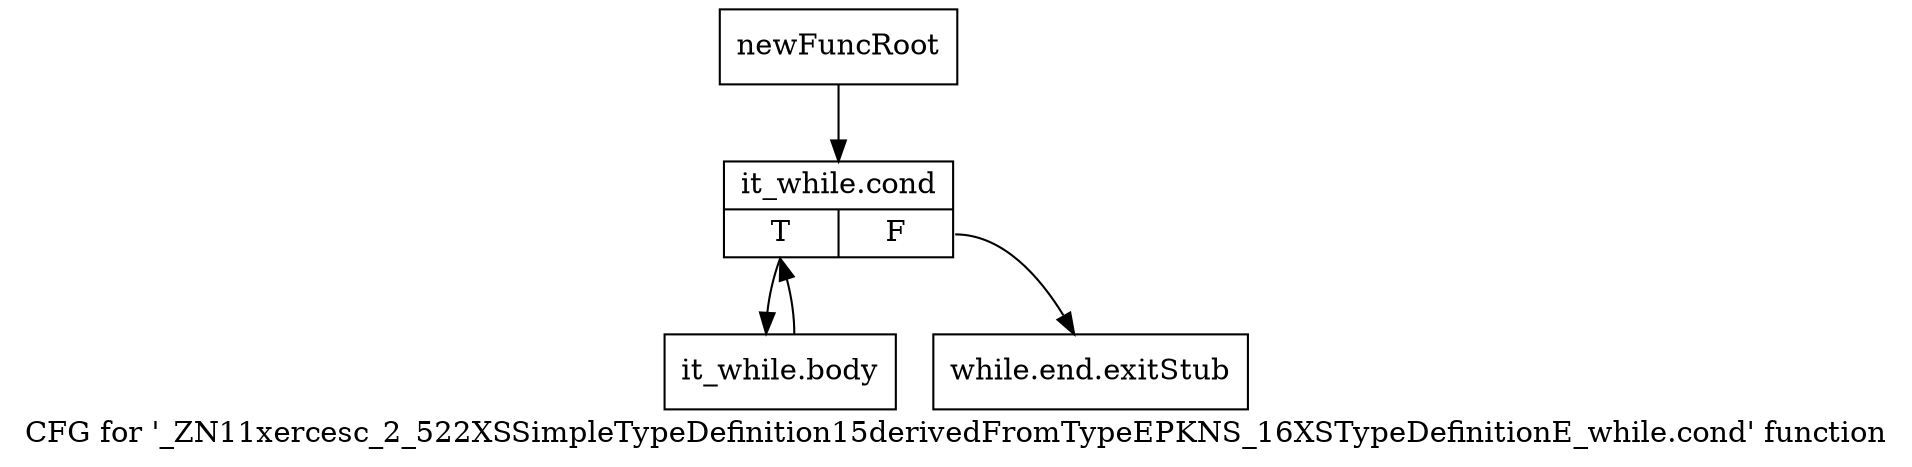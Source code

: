 digraph "CFG for '_ZN11xercesc_2_522XSSimpleTypeDefinition15derivedFromTypeEPKNS_16XSTypeDefinitionE_while.cond' function" {
	label="CFG for '_ZN11xercesc_2_522XSSimpleTypeDefinition15derivedFromTypeEPKNS_16XSTypeDefinitionE_while.cond' function";

	Node0x7f51a10 [shape=record,label="{newFuncRoot}"];
	Node0x7f51a10 -> Node0x7f51ab0;
	Node0x7f51a60 [shape=record,label="{while.end.exitStub}"];
	Node0x7f51ab0 [shape=record,label="{it_while.cond|{<s0>T|<s1>F}}"];
	Node0x7f51ab0:s0 -> Node0x7f51b00;
	Node0x7f51ab0:s1 -> Node0x7f51a60;
	Node0x7f51b00 [shape=record,label="{it_while.body}"];
	Node0x7f51b00 -> Node0x7f51ab0;
}
